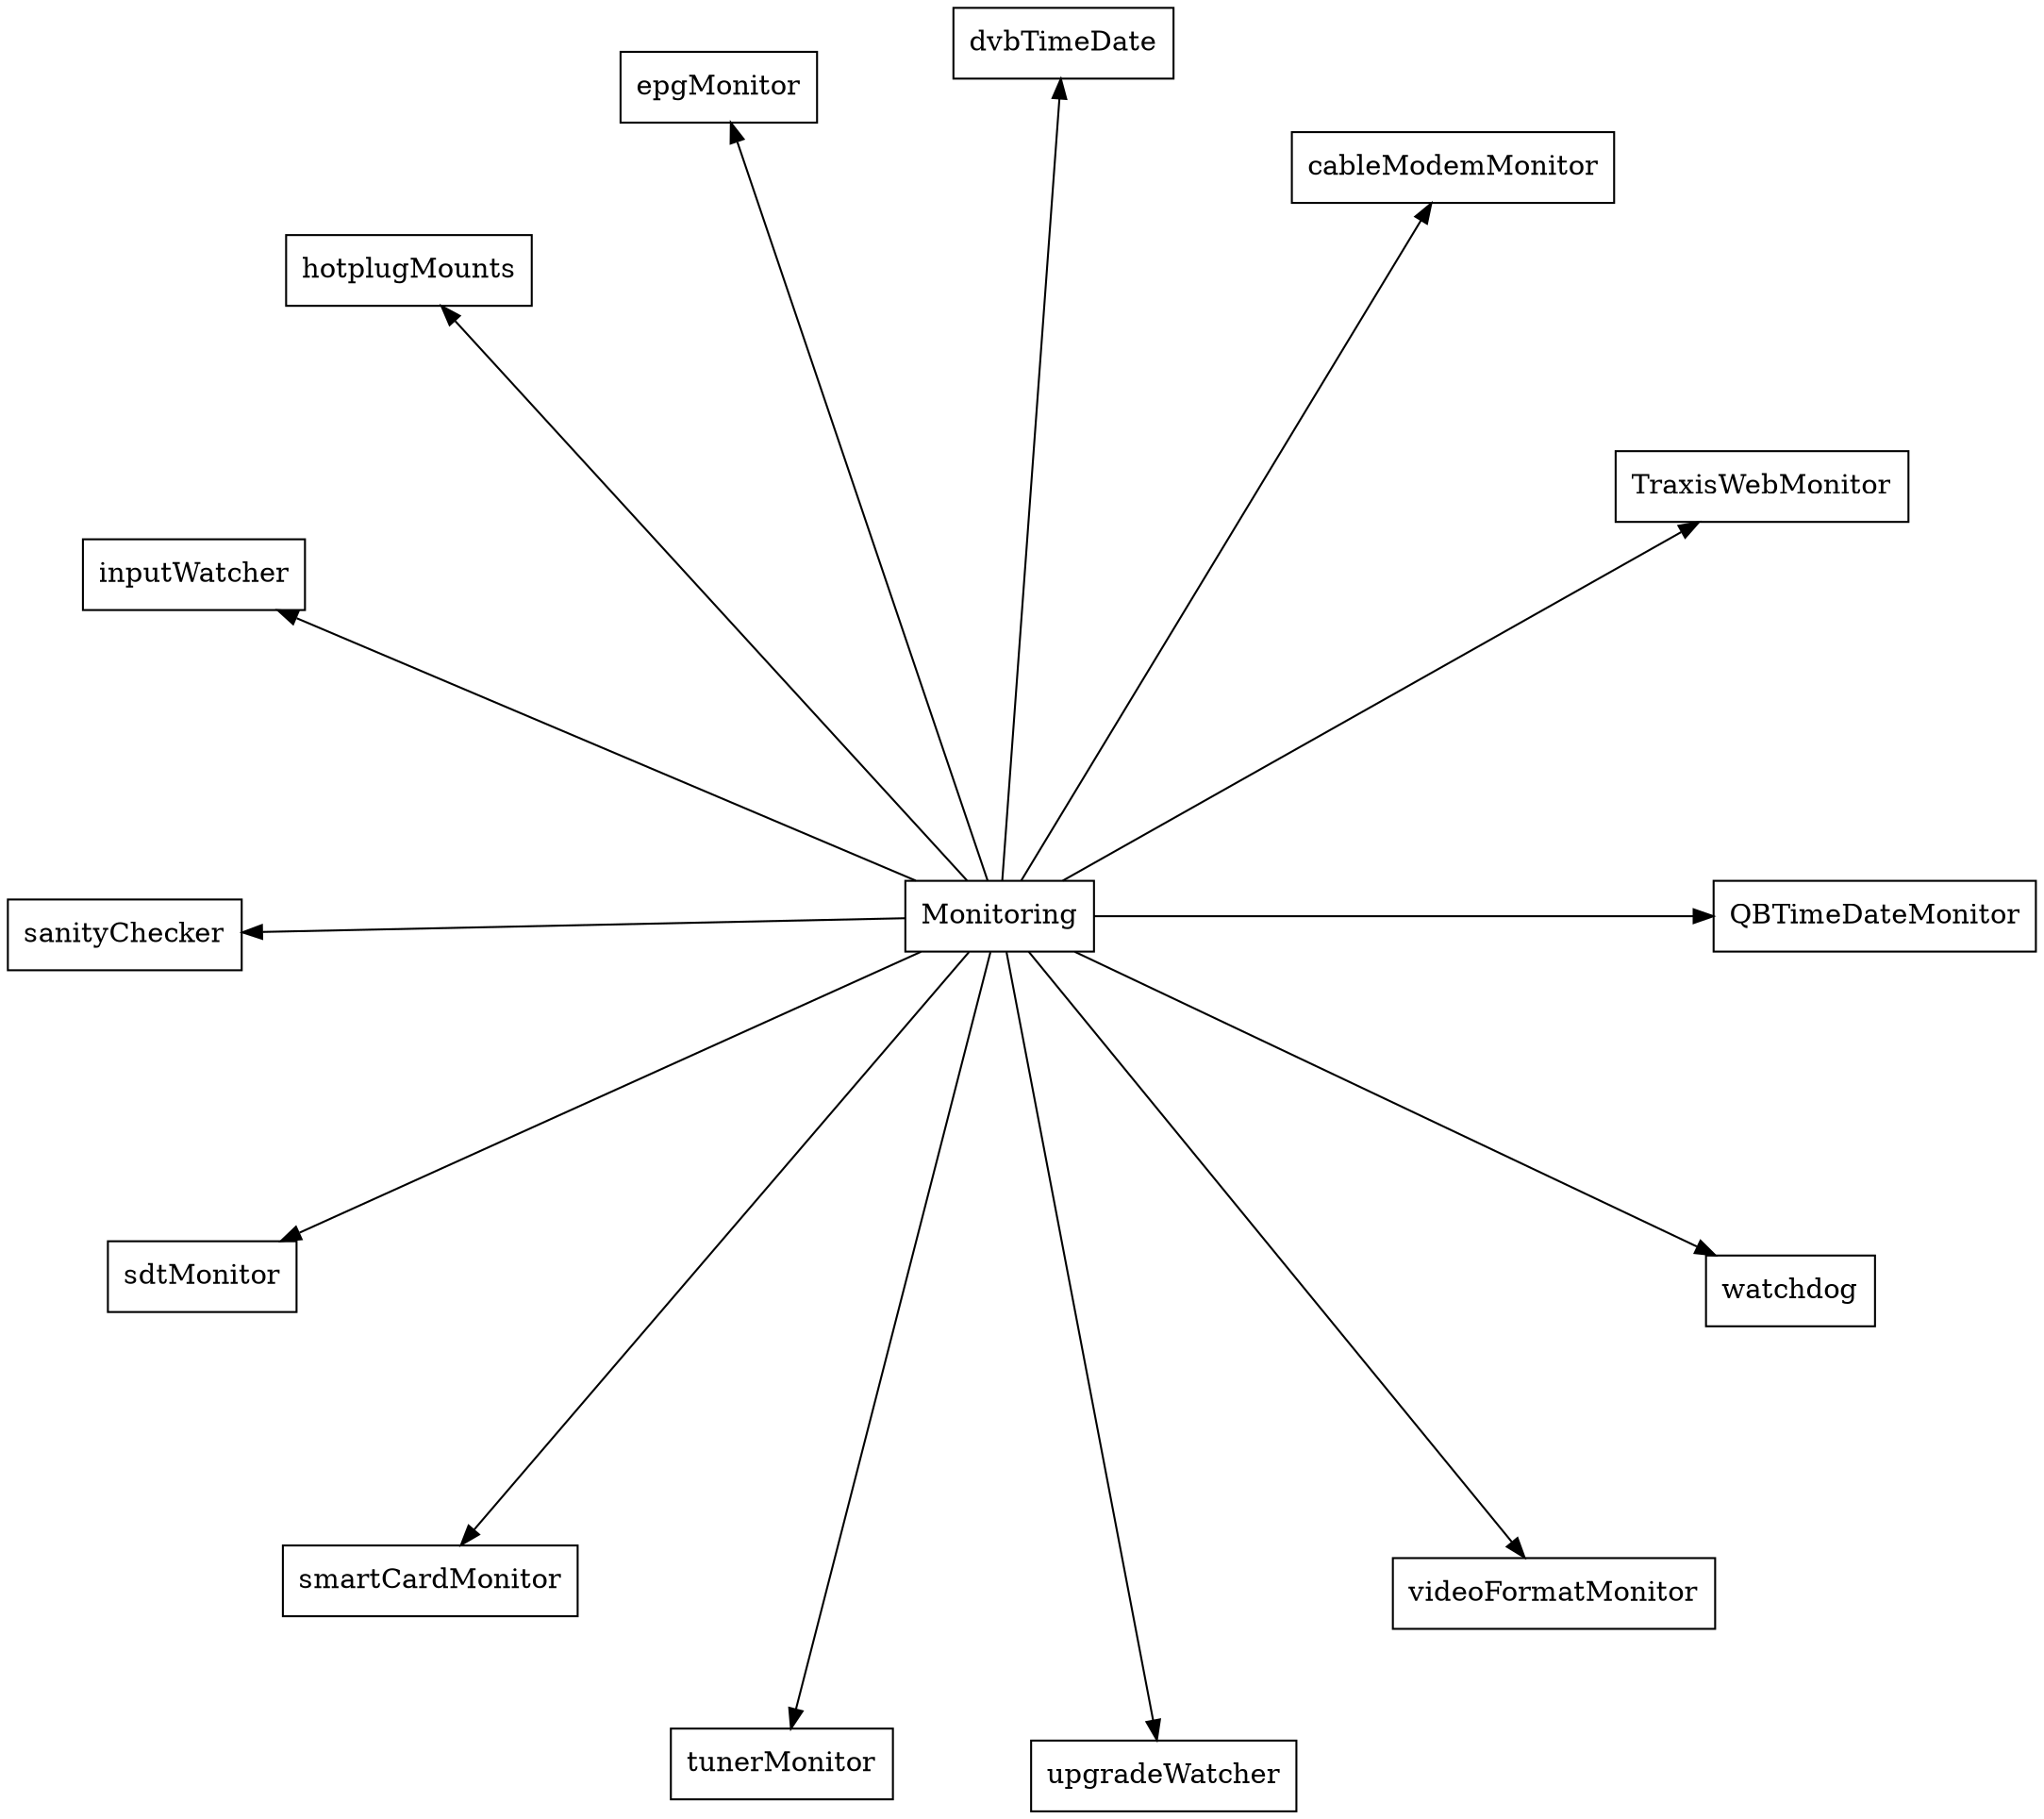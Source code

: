 digraph Monitoring {
    node [URL="\N.html" shape=box]
    graph [layout="circo"]
    Monitoring [label="Monitoring" root=true]

    QBTimeDateMonitor
    TraxisWebMonitor
    cableModemMonitor
    dvbTimeDate
    epgMonitor
    hotplugMounts
    inputWatcher
    sanityChecker
    sdtMonitor
    smartCardMonitor
    tunerMonitor
    upgradeWatcher
    videoFormatMonitor
    watchdog

    Monitoring -> QBTimeDateMonitor
    Monitoring -> TraxisWebMonitor
    Monitoring -> cableModemMonitor
    Monitoring -> dvbTimeDate
    Monitoring -> epgMonitor
    Monitoring -> hotplugMounts
    Monitoring -> inputWatcher
    Monitoring -> sanityChecker
    Monitoring -> sdtMonitor
    Monitoring -> smartCardMonitor
    Monitoring -> tunerMonitor
    Monitoring -> upgradeWatcher
    Monitoring -> videoFormatMonitor
    Monitoring -> watchdog
}
